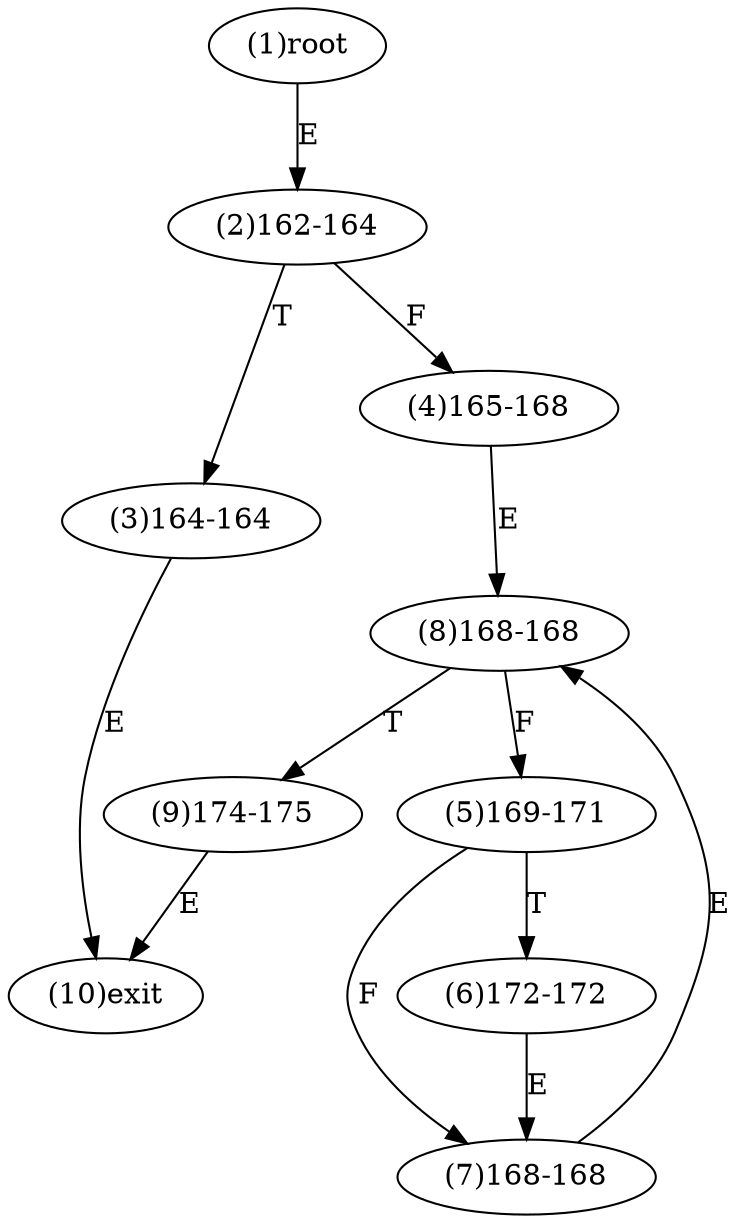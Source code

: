digraph "" { 
1[ label="(1)root"];
2[ label="(2)162-164"];
3[ label="(3)164-164"];
4[ label="(4)165-168"];
5[ label="(5)169-171"];
6[ label="(6)172-172"];
7[ label="(7)168-168"];
8[ label="(8)168-168"];
9[ label="(9)174-175"];
10[ label="(10)exit"];
1->2[ label="E"];
2->4[ label="F"];
2->3[ label="T"];
3->10[ label="E"];
4->8[ label="E"];
5->7[ label="F"];
5->6[ label="T"];
6->7[ label="E"];
7->8[ label="E"];
8->5[ label="F"];
8->9[ label="T"];
9->10[ label="E"];
}